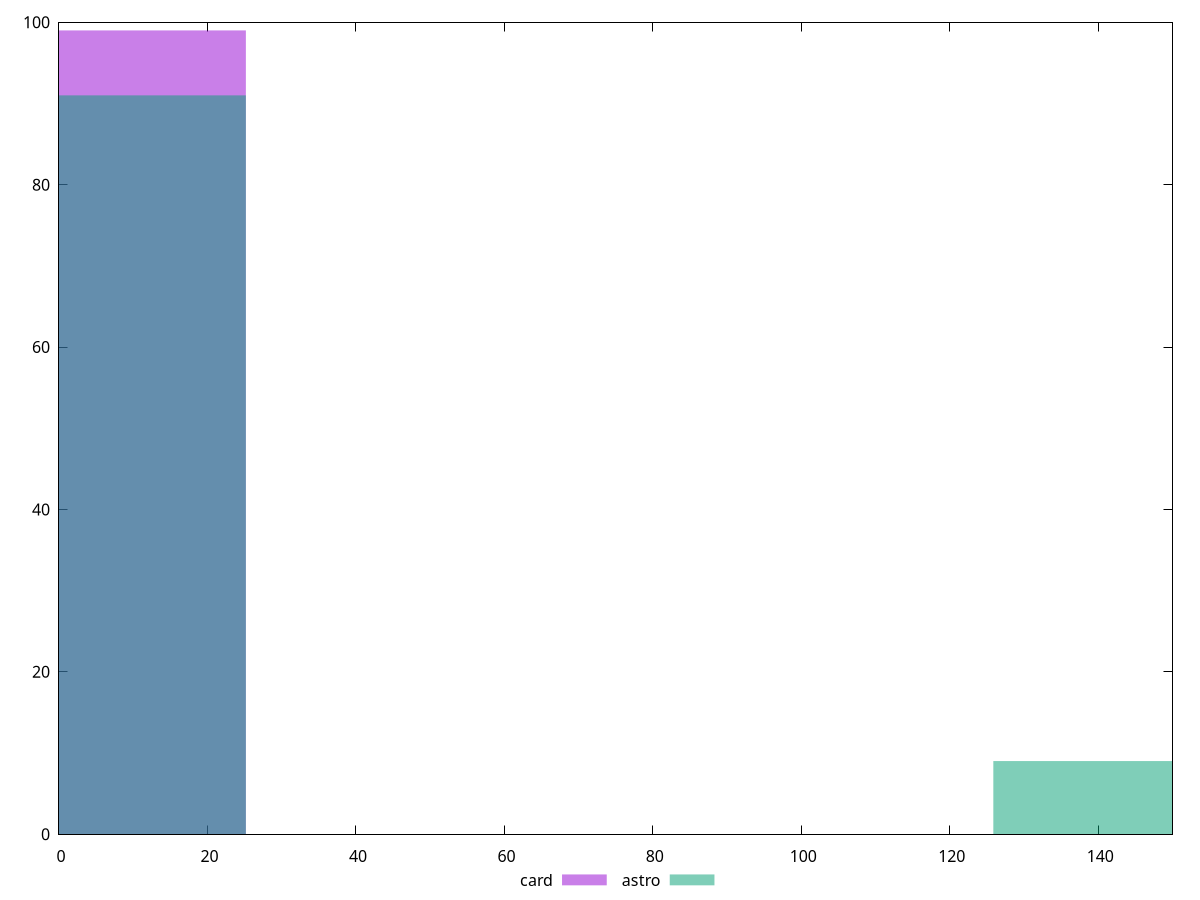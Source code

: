 reset

$card <<EOF
0 99
EOF

$astro <<EOF
0 91
151.03567816857014 9
EOF

set key outside below
set boxwidth 50.34522605619004
set xrange [0:150]
set yrange [0:100]
set trange [0:100]
set style fill transparent solid 0.5 noborder
set terminal svg size 640, 500 enhanced background rgb 'white'
set output "reports/report_00030_2021-02-24T20-42-31.540Z/legacy-javascript/comparison/histogram/2_vs_3.svg"

plot $card title "card" with boxes, \
     $astro title "astro" with boxes

reset
